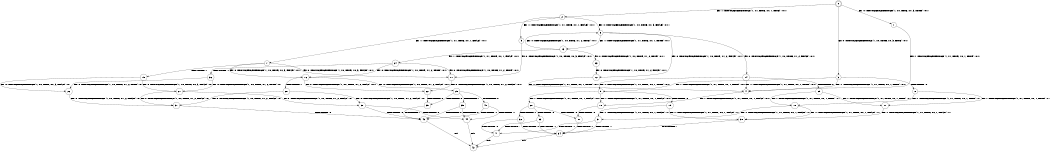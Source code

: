 digraph BCG {
size = "7, 10.5";
center = TRUE;
node [shape = circle];
0 [peripheries = 2];
0 -> 1 [label = "EX !0 !ATOMIC_EXCH_BRANCH (1, +0, TRUE, +0, 3, TRUE) !:0:1:"];
0 -> 2 [label = "EX !1 !ATOMIC_EXCH_BRANCH (1, +1, TRUE, +0, 1, TRUE) !:0:1:"];
0 -> 3 [label = "EX !0 !ATOMIC_EXCH_BRANCH (1, +0, TRUE, +0, 3, TRUE) !:0:1:"];
1 -> 4 [label = "EX !1 !ATOMIC_EXCH_BRANCH (1, +1, TRUE, +0, 1, TRUE) !:0:1:"];
2 -> 5 [label = "EX !1 !ATOMIC_EXCH_BRANCH (1, +1, TRUE, +0, 1, FALSE) !:0:1:"];
2 -> 6 [label = "EX !0 !ATOMIC_EXCH_BRANCH (1, +0, TRUE, +0, 3, FALSE) !:0:1:"];
2 -> 7 [label = "EX !1 !ATOMIC_EXCH_BRANCH (1, +1, TRUE, +0, 1, FALSE) !:0:1:"];
3 -> 4 [label = "EX !1 !ATOMIC_EXCH_BRANCH (1, +1, TRUE, +0, 1, TRUE) !:0:1:"];
3 -> 8 [label = "TERMINATE !0"];
3 -> 9 [label = "EX !1 !ATOMIC_EXCH_BRANCH (1, +1, TRUE, +0, 1, TRUE) !:0:1:"];
4 -> 10 [label = "EX !1 !ATOMIC_EXCH_BRANCH (1, +1, TRUE, +0, 1, FALSE) !:0:1:"];
5 -> 11 [label = "EX !0 !ATOMIC_EXCH_BRANCH (1, +0, TRUE, +0, 3, FALSE) !:0:1:"];
6 -> 12 [label = "EX !0 !ATOMIC_EXCH_BRANCH (1, +0, TRUE, +1, 2, FALSE) !:0:1:"];
6 -> 13 [label = "EX !1 !ATOMIC_EXCH_BRANCH (1, +1, TRUE, +0, 1, TRUE) !:0:1:"];
6 -> 14 [label = "EX !0 !ATOMIC_EXCH_BRANCH (1, +0, TRUE, +1, 2, FALSE) !:0:1:"];
7 -> 11 [label = "EX !0 !ATOMIC_EXCH_BRANCH (1, +0, TRUE, +0, 3, FALSE) !:0:1:"];
7 -> 15 [label = "TERMINATE !1"];
7 -> 16 [label = "EX !0 !ATOMIC_EXCH_BRANCH (1, +0, TRUE, +0, 3, FALSE) !:0:1:"];
8 -> 17 [label = "EX !1 !ATOMIC_EXCH_BRANCH (1, +1, TRUE, +0, 1, TRUE) !:1:"];
8 -> 18 [label = "EX !1 !ATOMIC_EXCH_BRANCH (1, +1, TRUE, +0, 1, TRUE) !:1:"];
9 -> 10 [label = "EX !1 !ATOMIC_EXCH_BRANCH (1, +1, TRUE, +0, 1, FALSE) !:0:1:"];
9 -> 19 [label = "TERMINATE !0"];
9 -> 20 [label = "EX !1 !ATOMIC_EXCH_BRANCH (1, +1, TRUE, +0, 1, FALSE) !:0:1:"];
10 -> 21 [label = "TERMINATE !0"];
11 -> 22 [label = "EX !0 !ATOMIC_EXCH_BRANCH (1, +0, TRUE, +1, 2, FALSE) !:0:1:"];
12 -> 4 [label = "EX !1 !ATOMIC_EXCH_BRANCH (1, +1, TRUE, +0, 1, TRUE) !:0:1:"];
13 -> 23 [label = "EX !0 !ATOMIC_EXCH_BRANCH (1, +0, TRUE, +1, 2, TRUE) !:0:1:"];
13 -> 24 [label = "EX !1 !ATOMIC_EXCH_BRANCH (1, +1, TRUE, +0, 1, FALSE) !:0:1:"];
13 -> 6 [label = "EX !0 !ATOMIC_EXCH_BRANCH (1, +0, TRUE, +1, 2, TRUE) !:0:1:"];
14 -> 4 [label = "EX !1 !ATOMIC_EXCH_BRANCH (1, +1, TRUE, +0, 1, TRUE) !:0:1:"];
14 -> 25 [label = "TERMINATE !0"];
14 -> 9 [label = "EX !1 !ATOMIC_EXCH_BRANCH (1, +1, TRUE, +0, 1, TRUE) !:0:1:"];
15 -> 26 [label = "EX !0 !ATOMIC_EXCH_BRANCH (1, +0, TRUE, +0, 3, FALSE) !:0:"];
15 -> 27 [label = "EX !0 !ATOMIC_EXCH_BRANCH (1, +0, TRUE, +0, 3, FALSE) !:0:"];
16 -> 22 [label = "EX !0 !ATOMIC_EXCH_BRANCH (1, +0, TRUE, +1, 2, FALSE) !:0:1:"];
16 -> 28 [label = "TERMINATE !1"];
16 -> 29 [label = "EX !0 !ATOMIC_EXCH_BRANCH (1, +0, TRUE, +1, 2, FALSE) !:0:1:"];
17 -> 30 [label = "EX !1 !ATOMIC_EXCH_BRANCH (1, +1, TRUE, +0, 1, FALSE) !:1:"];
18 -> 30 [label = "EX !1 !ATOMIC_EXCH_BRANCH (1, +1, TRUE, +0, 1, FALSE) !:1:"];
18 -> 31 [label = "EX !1 !ATOMIC_EXCH_BRANCH (1, +1, TRUE, +0, 1, FALSE) !:1:"];
19 -> 30 [label = "EX !1 !ATOMIC_EXCH_BRANCH (1, +1, TRUE, +0, 1, FALSE) !:1:"];
19 -> 31 [label = "EX !1 !ATOMIC_EXCH_BRANCH (1, +1, TRUE, +0, 1, FALSE) !:1:"];
20 -> 21 [label = "TERMINATE !0"];
20 -> 32 [label = "TERMINATE !1"];
20 -> 33 [label = "TERMINATE !0"];
21 -> 34 [label = "TERMINATE !1"];
22 -> 35 [label = "TERMINATE !0"];
23 -> 12 [label = "EX !0 !ATOMIC_EXCH_BRANCH (1, +0, TRUE, +1, 2, FALSE) !:0:1:"];
24 -> 11 [label = "EX !0 !ATOMIC_EXCH_BRANCH (1, +0, TRUE, +1, 2, TRUE) !:0:1:"];
24 -> 36 [label = "TERMINATE !1"];
24 -> 16 [label = "EX !0 !ATOMIC_EXCH_BRANCH (1, +0, TRUE, +1, 2, TRUE) !:0:1:"];
25 -> 17 [label = "EX !1 !ATOMIC_EXCH_BRANCH (1, +1, TRUE, +0, 1, TRUE) !:1:"];
25 -> 18 [label = "EX !1 !ATOMIC_EXCH_BRANCH (1, +1, TRUE, +0, 1, TRUE) !:1:"];
26 -> 37 [label = "EX !0 !ATOMIC_EXCH_BRANCH (1, +0, TRUE, +1, 2, FALSE) !:0:"];
27 -> 37 [label = "EX !0 !ATOMIC_EXCH_BRANCH (1, +0, TRUE, +1, 2, FALSE) !:0:"];
27 -> 38 [label = "EX !0 !ATOMIC_EXCH_BRANCH (1, +0, TRUE, +1, 2, FALSE) !:0:"];
28 -> 37 [label = "EX !0 !ATOMIC_EXCH_BRANCH (1, +0, TRUE, +1, 2, FALSE) !:0:"];
28 -> 38 [label = "EX !0 !ATOMIC_EXCH_BRANCH (1, +0, TRUE, +1, 2, FALSE) !:0:"];
29 -> 35 [label = "TERMINATE !0"];
29 -> 39 [label = "TERMINATE !1"];
29 -> 40 [label = "TERMINATE !0"];
30 -> 34 [label = "TERMINATE !1"];
31 -> 34 [label = "TERMINATE !1"];
31 -> 41 [label = "TERMINATE !1"];
32 -> 34 [label = "TERMINATE !0"];
32 -> 41 [label = "TERMINATE !0"];
33 -> 34 [label = "TERMINATE !1"];
33 -> 41 [label = "TERMINATE !1"];
34 -> 42 [label = "exit"];
35 -> 43 [label = "TERMINATE !1"];
36 -> 26 [label = "EX !0 !ATOMIC_EXCH_BRANCH (1, +0, TRUE, +1, 2, TRUE) !:0:"];
36 -> 27 [label = "EX !0 !ATOMIC_EXCH_BRANCH (1, +0, TRUE, +1, 2, TRUE) !:0:"];
37 -> 43 [label = "TERMINATE !0"];
38 -> 43 [label = "TERMINATE !0"];
38 -> 44 [label = "TERMINATE !0"];
39 -> 43 [label = "TERMINATE !0"];
39 -> 44 [label = "TERMINATE !0"];
40 -> 43 [label = "TERMINATE !1"];
40 -> 44 [label = "TERMINATE !1"];
41 -> 42 [label = "exit"];
43 -> 42 [label = "exit"];
44 -> 42 [label = "exit"];
}
